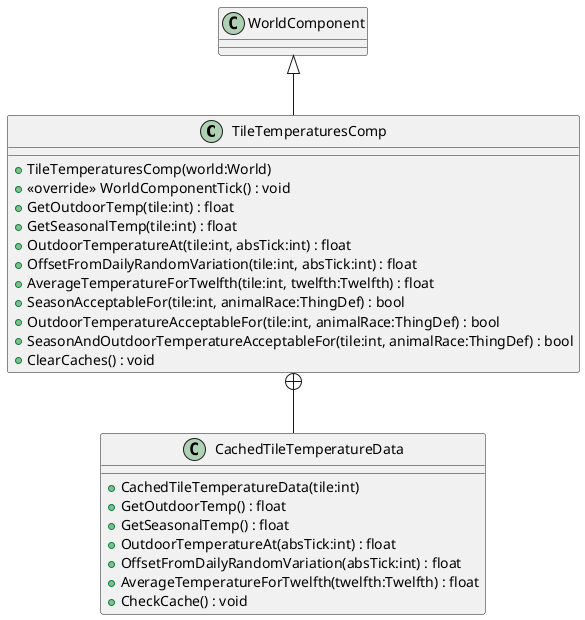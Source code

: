 @startuml
class TileTemperaturesComp {
    + TileTemperaturesComp(world:World)
    + <<override>> WorldComponentTick() : void
    + GetOutdoorTemp(tile:int) : float
    + GetSeasonalTemp(tile:int) : float
    + OutdoorTemperatureAt(tile:int, absTick:int) : float
    + OffsetFromDailyRandomVariation(tile:int, absTick:int) : float
    + AverageTemperatureForTwelfth(tile:int, twelfth:Twelfth) : float
    + SeasonAcceptableFor(tile:int, animalRace:ThingDef) : bool
    + OutdoorTemperatureAcceptableFor(tile:int, animalRace:ThingDef) : bool
    + SeasonAndOutdoorTemperatureAcceptableFor(tile:int, animalRace:ThingDef) : bool
    + ClearCaches() : void
}
class CachedTileTemperatureData {
    + CachedTileTemperatureData(tile:int)
    + GetOutdoorTemp() : float
    + GetSeasonalTemp() : float
    + OutdoorTemperatureAt(absTick:int) : float
    + OffsetFromDailyRandomVariation(absTick:int) : float
    + AverageTemperatureForTwelfth(twelfth:Twelfth) : float
    + CheckCache() : void
}
WorldComponent <|-- TileTemperaturesComp
TileTemperaturesComp +-- CachedTileTemperatureData
@enduml
